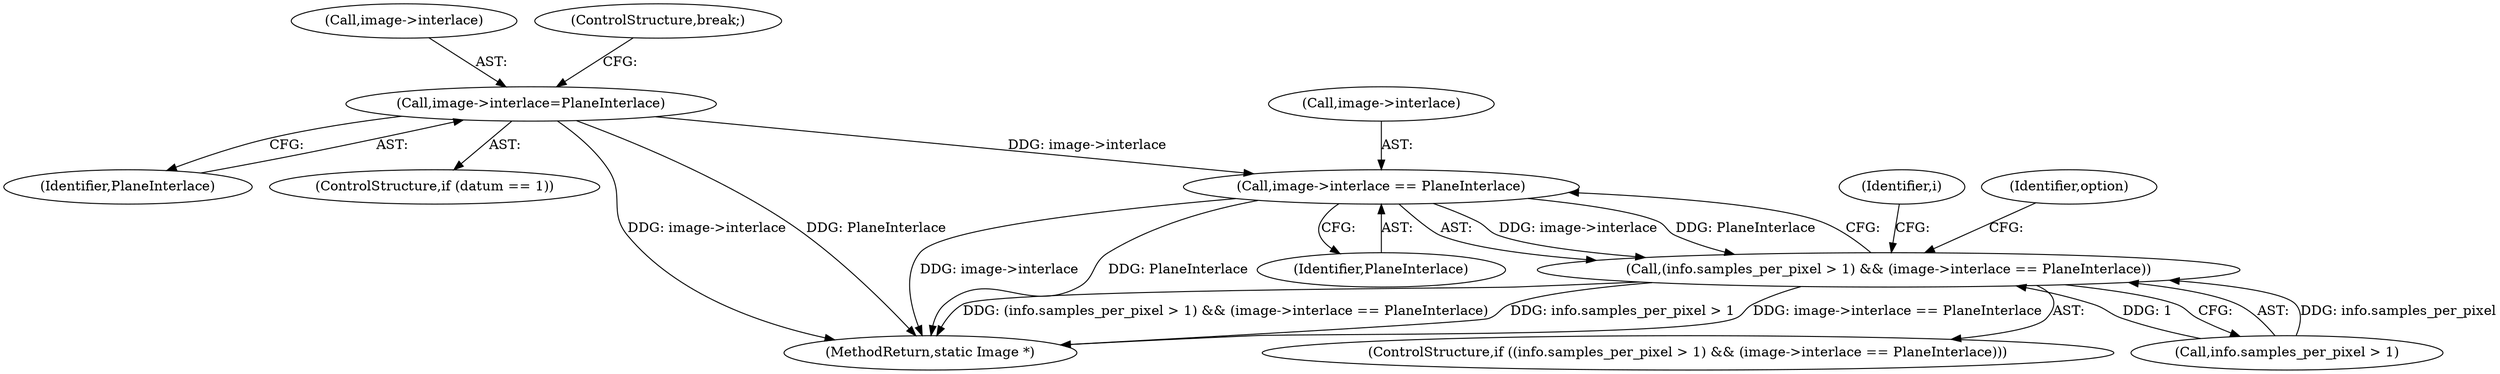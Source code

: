 digraph "0_ImageMagick_9f375e7080a2c1044cd546854d0548b4bfb429d0@pointer" {
"1003513" [label="(Call,image->interlace == PlaneInterlace)"];
"1001480" [label="(Call,image->interlace=PlaneInterlace)"];
"1003507" [label="(Call,(info.samples_per_pixel > 1) && (image->interlace == PlaneInterlace))"];
"1001484" [label="(Identifier,PlaneInterlace)"];
"1003507" [label="(Call,(info.samples_per_pixel > 1) && (image->interlace == PlaneInterlace))"];
"1001480" [label="(Call,image->interlace=PlaneInterlace)"];
"1001481" [label="(Call,image->interlace)"];
"1003524" [label="(Identifier,i)"];
"1001476" [label="(ControlStructure,if (datum == 1))"];
"1004016" [label="(MethodReturn,static Image *)"];
"1003517" [label="(Identifier,PlaneInterlace)"];
"1001485" [label="(ControlStructure,break;)"];
"1003506" [label="(ControlStructure,if ((info.samples_per_pixel > 1) && (image->interlace == PlaneInterlace)))"];
"1003671" [label="(Identifier,option)"];
"1003514" [label="(Call,image->interlace)"];
"1003513" [label="(Call,image->interlace == PlaneInterlace)"];
"1003508" [label="(Call,info.samples_per_pixel > 1)"];
"1003513" -> "1003507"  [label="AST: "];
"1003513" -> "1003517"  [label="CFG: "];
"1003514" -> "1003513"  [label="AST: "];
"1003517" -> "1003513"  [label="AST: "];
"1003507" -> "1003513"  [label="CFG: "];
"1003513" -> "1004016"  [label="DDG: image->interlace"];
"1003513" -> "1004016"  [label="DDG: PlaneInterlace"];
"1003513" -> "1003507"  [label="DDG: image->interlace"];
"1003513" -> "1003507"  [label="DDG: PlaneInterlace"];
"1001480" -> "1003513"  [label="DDG: image->interlace"];
"1001480" -> "1001476"  [label="AST: "];
"1001480" -> "1001484"  [label="CFG: "];
"1001481" -> "1001480"  [label="AST: "];
"1001484" -> "1001480"  [label="AST: "];
"1001485" -> "1001480"  [label="CFG: "];
"1001480" -> "1004016"  [label="DDG: image->interlace"];
"1001480" -> "1004016"  [label="DDG: PlaneInterlace"];
"1003507" -> "1003506"  [label="AST: "];
"1003507" -> "1003508"  [label="CFG: "];
"1003508" -> "1003507"  [label="AST: "];
"1003524" -> "1003507"  [label="CFG: "];
"1003671" -> "1003507"  [label="CFG: "];
"1003507" -> "1004016"  [label="DDG: (info.samples_per_pixel > 1) && (image->interlace == PlaneInterlace)"];
"1003507" -> "1004016"  [label="DDG: info.samples_per_pixel > 1"];
"1003507" -> "1004016"  [label="DDG: image->interlace == PlaneInterlace"];
"1003508" -> "1003507"  [label="DDG: info.samples_per_pixel"];
"1003508" -> "1003507"  [label="DDG: 1"];
}
